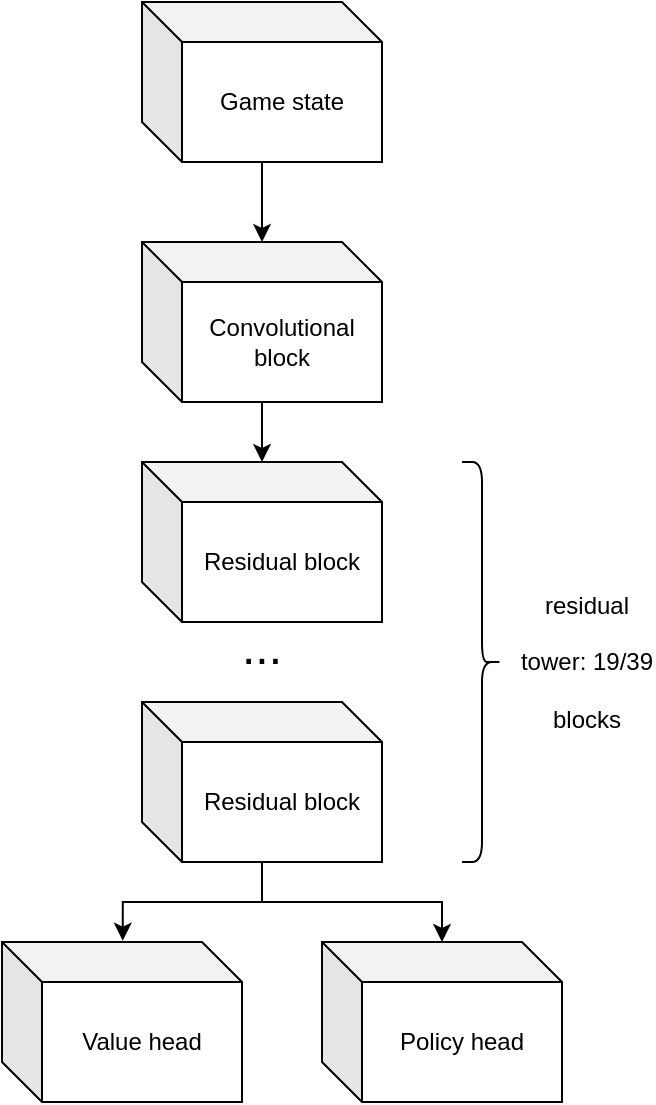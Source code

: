 <mxfile version="16.1.2" type="device" pages="5"><diagram id="RsJqok6jJUy2dufeAXw4" name="network"><mxGraphModel dx="763" dy="1217" grid="1" gridSize="10" guides="1" tooltips="1" connect="1" arrows="1" fold="1" page="1" pageScale="1" pageWidth="850" pageHeight="1100" math="0" shadow="0"><root><mxCell id="JxgKX8vCB8N-vjBcV6Go-0"/><mxCell id="JxgKX8vCB8N-vjBcV6Go-1" parent="JxgKX8vCB8N-vjBcV6Go-0"/><mxCell id="P8_YyilouNfaLgKP0dHh-8" style="edgeStyle=orthogonalEdgeStyle;rounded=0;orthogonalLoop=1;jettySize=auto;html=1;" parent="JxgKX8vCB8N-vjBcV6Go-1" source="MI-Ia_j5H7X2fQmR-a57-5" target="P8_YyilouNfaLgKP0dHh-0" edge="1"><mxGeometry relative="1" as="geometry"/></mxCell><mxCell id="MI-Ia_j5H7X2fQmR-a57-5" value="Game state" style="shape=cube;whiteSpace=wrap;html=1;boundedLbl=1;backgroundOutline=1;darkOpacity=0.05;darkOpacity2=0.1;" parent="JxgKX8vCB8N-vjBcV6Go-1" vertex="1"><mxGeometry x="190" y="40" width="120" height="80" as="geometry"/></mxCell><mxCell id="MI-Ia_j5H7X2fQmR-a57-21" value="..." style="text;html=1;strokeColor=none;fillColor=none;align=center;verticalAlign=bottom;whiteSpace=wrap;rounded=0;fontSize=24;" parent="JxgKX8vCB8N-vjBcV6Go-1" vertex="1"><mxGeometry x="230" y="360" width="40" height="20" as="geometry"/></mxCell><mxCell id="MI-Ia_j5H7X2fQmR-a57-24" value="" style="shape=curlyBracket;whiteSpace=wrap;html=1;rounded=1;fontSize=24;direction=west;" parent="JxgKX8vCB8N-vjBcV6Go-1" vertex="1"><mxGeometry x="350" y="270" width="20" height="200" as="geometry"/></mxCell><mxCell id="MI-Ia_j5H7X2fQmR-a57-25" value="&lt;font style=&quot;font-size: 12px&quot;&gt;residual tower: 19/39&lt;br&gt;blocks&lt;/font&gt;" style="text;html=1;strokeColor=none;fillColor=none;align=center;verticalAlign=bottom;whiteSpace=wrap;rounded=0;fontSize=24;spacing=0;" parent="JxgKX8vCB8N-vjBcV6Go-1" vertex="1"><mxGeometry x="380" y="380" width="65" height="30" as="geometry"/></mxCell><mxCell id="P8_YyilouNfaLgKP0dHh-11" style="edgeStyle=orthogonalEdgeStyle;rounded=0;orthogonalLoop=1;jettySize=auto;html=1;entryX=0.5;entryY=0;entryDx=0;entryDy=0;entryPerimeter=0;" parent="JxgKX8vCB8N-vjBcV6Go-1" source="P8_YyilouNfaLgKP0dHh-0" target="P8_YyilouNfaLgKP0dHh-2" edge="1"><mxGeometry relative="1" as="geometry"/></mxCell><mxCell id="P8_YyilouNfaLgKP0dHh-0" value="Convolutional block" style="shape=cube;whiteSpace=wrap;html=1;boundedLbl=1;backgroundOutline=1;darkOpacity=0.05;darkOpacity2=0.1;" parent="JxgKX8vCB8N-vjBcV6Go-1" vertex="1"><mxGeometry x="190" y="160" width="120" height="80" as="geometry"/></mxCell><mxCell id="P8_YyilouNfaLgKP0dHh-2" value="Residual block" style="shape=cube;whiteSpace=wrap;html=1;boundedLbl=1;backgroundOutline=1;darkOpacity=0.05;darkOpacity2=0.1;" parent="JxgKX8vCB8N-vjBcV6Go-1" vertex="1"><mxGeometry x="190" y="270" width="120" height="80" as="geometry"/></mxCell><mxCell id="P8_YyilouNfaLgKP0dHh-12" style="edgeStyle=orthogonalEdgeStyle;rounded=0;orthogonalLoop=1;jettySize=auto;html=1;entryX=0.503;entryY=-0.008;entryDx=0;entryDy=0;entryPerimeter=0;" parent="JxgKX8vCB8N-vjBcV6Go-1" source="P8_YyilouNfaLgKP0dHh-4" target="P8_YyilouNfaLgKP0dHh-5" edge="1"><mxGeometry relative="1" as="geometry"/></mxCell><mxCell id="P8_YyilouNfaLgKP0dHh-4" value="Residual block" style="shape=cube;whiteSpace=wrap;html=1;boundedLbl=1;backgroundOutline=1;darkOpacity=0.05;darkOpacity2=0.1;" parent="JxgKX8vCB8N-vjBcV6Go-1" vertex="1"><mxGeometry x="190" y="390" width="120" height="80" as="geometry"/></mxCell><mxCell id="P8_YyilouNfaLgKP0dHh-5" value="Value head" style="shape=cube;whiteSpace=wrap;html=1;boundedLbl=1;backgroundOutline=1;darkOpacity=0.05;darkOpacity2=0.1;" parent="JxgKX8vCB8N-vjBcV6Go-1" vertex="1"><mxGeometry x="120" y="510" width="120" height="80" as="geometry"/></mxCell><mxCell id="P8_YyilouNfaLgKP0dHh-14" style="edgeStyle=orthogonalEdgeStyle;rounded=0;orthogonalLoop=1;jettySize=auto;html=1;entryX=0.5;entryY=1;entryDx=0;entryDy=0;entryPerimeter=0;startArrow=classic;startFill=1;endArrow=none;endFill=0;" parent="JxgKX8vCB8N-vjBcV6Go-1" source="P8_YyilouNfaLgKP0dHh-6" target="P8_YyilouNfaLgKP0dHh-4" edge="1"><mxGeometry relative="1" as="geometry"/></mxCell><mxCell id="P8_YyilouNfaLgKP0dHh-6" value="&lt;span style=&quot;font-weight: 400&quot;&gt;Policy head&lt;/span&gt;" style="shape=cube;whiteSpace=wrap;html=1;boundedLbl=1;backgroundOutline=1;darkOpacity=0.05;darkOpacity2=0.1;fontStyle=1" parent="JxgKX8vCB8N-vjBcV6Go-1" vertex="1"><mxGeometry x="280" y="510" width="120" height="80" as="geometry"/></mxCell></root></mxGraphModel></diagram><diagram id="9pwHbQU-sc47L5RpQi05" name="residual-block"><mxGraphModel dx="1717" dy="1012" grid="1" gridSize="10" guides="1" tooltips="1" connect="1" arrows="1" fold="1" page="1" pageScale="1" pageWidth="850" pageHeight="1100" math="0" shadow="0"><root><mxCell id="0"/><mxCell id="1" parent="0"/><mxCell id="vdTDVoKo3amZXjpeeaOo-16" style="edgeStyle=orthogonalEdgeStyle;rounded=0;orthogonalLoop=1;jettySize=auto;html=1;entryX=1;entryY=0.5;entryDx=0;entryDy=0;" parent="1" source="vdTDVoKo3amZXjpeeaOo-2" target="vdTDVoKo3amZXjpeeaOo-14" edge="1"><mxGeometry relative="1" as="geometry"><Array as="points"><mxPoint x="350" y="150"/><mxPoint x="350" y="560"/></Array></mxGeometry></mxCell><mxCell id="bFnNVhesx5X6vFU3ZQjI-2" style="edgeStyle=orthogonalEdgeStyle;rounded=0;orthogonalLoop=1;jettySize=auto;html=1;entryX=0.5;entryY=0;entryDx=0;entryDy=0;" edge="1" parent="1" source="vdTDVoKo3amZXjpeeaOo-2" target="vdTDVoKo3amZXjpeeaOo-4"><mxGeometry relative="1" as="geometry"/></mxCell><mxCell id="vdTDVoKo3amZXjpeeaOo-2" value="Input" style="shape=cube;whiteSpace=wrap;html=1;boundedLbl=1;backgroundOutline=1;darkOpacity=0.05;darkOpacity2=0.1;" parent="1" vertex="1"><mxGeometry x="190" y="110" width="120" height="80" as="geometry"/></mxCell><mxCell id="vdTDVoKo3amZXjpeeaOo-7" style="edgeStyle=orthogonalEdgeStyle;rounded=0;orthogonalLoop=1;jettySize=auto;html=1;entryX=0.5;entryY=0;entryDx=0;entryDy=0;" parent="1" source="vdTDVoKo3amZXjpeeaOo-4" target="vdTDVoKo3amZXjpeeaOo-6" edge="1"><mxGeometry relative="1" as="geometry"/></mxCell><mxCell id="vdTDVoKo3amZXjpeeaOo-4" value="256 convolutional filters (3x3x1)" style="rounded=1;whiteSpace=wrap;html=1;" parent="1" vertex="1"><mxGeometry x="180" y="210" width="140" height="60" as="geometry"/></mxCell><mxCell id="vdTDVoKo3amZXjpeeaOo-11" style="edgeStyle=orthogonalEdgeStyle;rounded=0;orthogonalLoop=1;jettySize=auto;html=1;entryX=0.5;entryY=0;entryDx=0;entryDy=0;" parent="1" source="vdTDVoKo3amZXjpeeaOo-6" target="vdTDVoKo3amZXjpeeaOo-10" edge="1"><mxGeometry relative="1" as="geometry"/></mxCell><mxCell id="vdTDVoKo3amZXjpeeaOo-6" value="Batch normalization" style="rounded=1;whiteSpace=wrap;html=1;" parent="1" vertex="1"><mxGeometry x="180" y="290" width="140" height="60" as="geometry"/></mxCell><mxCell id="vdTDVoKo3amZXjpeeaOo-13" style="edgeStyle=orthogonalEdgeStyle;rounded=0;orthogonalLoop=1;jettySize=auto;html=1;entryX=0.5;entryY=0;entryDx=0;entryDy=0;" parent="1" source="vdTDVoKo3amZXjpeeaOo-10" target="vdTDVoKo3amZXjpeeaOo-12" edge="1"><mxGeometry relative="1" as="geometry"/></mxCell><mxCell id="vdTDVoKo3amZXjpeeaOo-10" value="256 convolutional filters (3x3x1)" style="rounded=1;whiteSpace=wrap;html=1;" parent="1" vertex="1"><mxGeometry x="180" y="370" width="140" height="60" as="geometry"/></mxCell><mxCell id="vdTDVoKo3amZXjpeeaOo-15" style="edgeStyle=orthogonalEdgeStyle;rounded=0;orthogonalLoop=1;jettySize=auto;html=1;entryX=0.5;entryY=0;entryDx=0;entryDy=0;" parent="1" source="vdTDVoKo3amZXjpeeaOo-12" target="vdTDVoKo3amZXjpeeaOo-14" edge="1"><mxGeometry relative="1" as="geometry"/></mxCell><mxCell id="vdTDVoKo3amZXjpeeaOo-12" value="Batch normalization" style="rounded=1;whiteSpace=wrap;html=1;" parent="1" vertex="1"><mxGeometry x="180" y="450" width="140" height="60" as="geometry"/></mxCell><mxCell id="vdTDVoKo3amZXjpeeaOo-18" style="edgeStyle=orthogonalEdgeStyle;rounded=0;orthogonalLoop=1;jettySize=auto;html=1;entryX=0.5;entryY=0;entryDx=0;entryDy=0;" parent="1" source="vdTDVoKo3amZXjpeeaOo-14" target="vdTDVoKo3amZXjpeeaOo-17" edge="1"><mxGeometry relative="1" as="geometry"/></mxCell><mxCell id="vdTDVoKo3amZXjpeeaOo-14" value="Skip connection" style="rounded=1;whiteSpace=wrap;html=1;" parent="1" vertex="1"><mxGeometry x="180" y="530" width="140" height="60" as="geometry"/></mxCell><mxCell id="vdTDVoKo3amZXjpeeaOo-17" value="Rectifier non-linearity" style="rounded=1;whiteSpace=wrap;html=1;" parent="1" vertex="1"><mxGeometry x="180" y="610" width="140" height="60" as="geometry"/></mxCell></root></mxGraphModel></diagram><diagram id="IomBFbxt4OMSUrKD2GlC" name="policy-head"><mxGraphModel dx="1421" dy="837" grid="1" gridSize="10" guides="1" tooltips="1" connect="1" arrows="1" fold="1" page="1" pageScale="1" pageWidth="850" pageHeight="1100" math="0" shadow="0"><root><mxCell id="6DM8MrbksEd4-q-nw9Iw-0"/><mxCell id="6DM8MrbksEd4-q-nw9Iw-1" parent="6DM8MrbksEd4-q-nw9Iw-0"/><mxCell id="MHEUnfuYh6puUPM1Q5zu-0" style="edgeStyle=orthogonalEdgeStyle;rounded=0;orthogonalLoop=1;jettySize=auto;html=1;entryX=0.5;entryY=0;entryDx=0;entryDy=0;" parent="6DM8MrbksEd4-q-nw9Iw-1" source="MHEUnfuYh6puUPM1Q5zu-1" target="MHEUnfuYh6puUPM1Q5zu-6" edge="1"><mxGeometry relative="1" as="geometry"/></mxCell><mxCell id="MHEUnfuYh6puUPM1Q5zu-1" value="2 convolutional filters (1x1)" style="rounded=1;whiteSpace=wrap;html=1;" parent="6DM8MrbksEd4-q-nw9Iw-1" vertex="1"><mxGeometry x="180" y="210" width="140" height="60" as="geometry"/></mxCell><mxCell id="MHEUnfuYh6puUPM1Q5zu-2" style="edgeStyle=orthogonalEdgeStyle;rounded=0;orthogonalLoop=1;jettySize=auto;html=1;entryX=0.5;entryY=0;entryDx=0;entryDy=0;" parent="6DM8MrbksEd4-q-nw9Iw-1" source="MHEUnfuYh6puUPM1Q5zu-4" target="MHEUnfuYh6puUPM1Q5zu-1" edge="1"><mxGeometry relative="1" as="geometry"/></mxCell><mxCell id="MHEUnfuYh6puUPM1Q5zu-4" value="Input" style="shape=cube;whiteSpace=wrap;html=1;boundedLbl=1;backgroundOutline=1;darkOpacity=0.05;darkOpacity2=0.1;" parent="6DM8MrbksEd4-q-nw9Iw-1" vertex="1"><mxGeometry x="190" y="110" width="120" height="80" as="geometry"/></mxCell><mxCell id="MHEUnfuYh6puUPM1Q5zu-5" style="edgeStyle=orthogonalEdgeStyle;rounded=0;orthogonalLoop=1;jettySize=auto;html=1;entryX=0.5;entryY=0;entryDx=0;entryDy=0;" parent="6DM8MrbksEd4-q-nw9Iw-1" source="MHEUnfuYh6puUPM1Q5zu-6" target="MHEUnfuYh6puUPM1Q5zu-8" edge="1"><mxGeometry relative="1" as="geometry"/></mxCell><mxCell id="MHEUnfuYh6puUPM1Q5zu-6" value="Batch normalization" style="rounded=1;whiteSpace=wrap;html=1;" parent="6DM8MrbksEd4-q-nw9Iw-1" vertex="1"><mxGeometry x="180" y="290" width="140" height="60" as="geometry"/></mxCell><mxCell id="MHEUnfuYh6puUPM1Q5zu-7" style="edgeStyle=orthogonalEdgeStyle;rounded=0;orthogonalLoop=1;jettySize=auto;html=1;entryX=0.5;entryY=0;entryDx=0;entryDy=0;" parent="6DM8MrbksEd4-q-nw9Iw-1" source="MHEUnfuYh6puUPM1Q5zu-8" target="MHEUnfuYh6puUPM1Q5zu-10" edge="1"><mxGeometry relative="1" as="geometry"/></mxCell><mxCell id="MHEUnfuYh6puUPM1Q5zu-8" value="Rectifier non-linearity" style="rounded=1;whiteSpace=wrap;html=1;" parent="6DM8MrbksEd4-q-nw9Iw-1" vertex="1"><mxGeometry x="180" y="370" width="140" height="60" as="geometry"/></mxCell><mxCell id="MHEUnfuYh6puUPM1Q5zu-9" style="edgeStyle=orthogonalEdgeStyle;rounded=0;orthogonalLoop=1;jettySize=auto;html=1;entryX=0.5;entryY=0;entryDx=0;entryDy=0;" parent="6DM8MrbksEd4-q-nw9Iw-1" source="MHEUnfuYh6puUPM1Q5zu-10" target="MHEUnfuYh6puUPM1Q5zu-12" edge="1"><mxGeometry relative="1" as="geometry"/></mxCell><mxCell id="MHEUnfuYh6puUPM1Q5zu-10" value="Fully connected layer" style="rounded=1;whiteSpace=wrap;html=1;" parent="6DM8MrbksEd4-q-nw9Iw-1" vertex="1"><mxGeometry x="180" y="450" width="140" height="60" as="geometry"/></mxCell><mxCell id="MHEUnfuYh6puUPM1Q5zu-12" value="Move probabilities &lt;i&gt;p&lt;/i&gt;" style="rounded=1;whiteSpace=wrap;html=1;" parent="6DM8MrbksEd4-q-nw9Iw-1" vertex="1"><mxGeometry x="180" y="530" width="140" height="60" as="geometry"/></mxCell></root></mxGraphModel></diagram><diagram id="7JCjPxRDiTe0KzmbEH3a" name="value-head"><mxGraphModel dx="2060" dy="1214" grid="1" gridSize="10" guides="1" tooltips="1" connect="1" arrows="1" fold="1" page="1" pageScale="1" pageWidth="850" pageHeight="1100" math="0" shadow="0"><root><mxCell id="Oj6mYAlTULnSsJXmkrUe-0"/><mxCell id="Oj6mYAlTULnSsJXmkrUe-1" parent="Oj6mYAlTULnSsJXmkrUe-0"/><mxCell id="qMW0zUf3Vm972qDSCWuU-6" style="edgeStyle=orthogonalEdgeStyle;rounded=0;orthogonalLoop=1;jettySize=auto;html=1;entryX=0.5;entryY=0;entryDx=0;entryDy=0;" parent="Oj6mYAlTULnSsJXmkrUe-1" edge="1"><mxGeometry relative="1" as="geometry"><mxPoint x="250" y="510" as="sourcePoint"/><mxPoint x="250" y="550" as="targetPoint"/></mxGeometry></mxCell><mxCell id="_NwdBtPfDwFWpdOwq7ds-1" style="edgeStyle=orthogonalEdgeStyle;rounded=0;orthogonalLoop=1;jettySize=auto;html=1;entryX=0.5;entryY=0;entryDx=0;entryDy=0;" parent="Oj6mYAlTULnSsJXmkrUe-1" source="qMW0zUf3Vm972qDSCWuU-10" target="7UAKBnuHW3PsNw5phyal-14" edge="1"><mxGeometry relative="1" as="geometry"/></mxCell><mxCell id="qMW0zUf3Vm972qDSCWuU-10" value="Move probabilities" style="rounded=1;whiteSpace=wrap;html=1;" parent="Oj6mYAlTULnSsJXmkrUe-1" vertex="1"><mxGeometry x="180" y="570" width="140" height="50" as="geometry"/></mxCell><mxCell id="7UAKBnuHW3PsNw5phyal-0" style="edgeStyle=orthogonalEdgeStyle;rounded=0;orthogonalLoop=1;jettySize=auto;html=1;entryX=0.5;entryY=0;entryDx=0;entryDy=0;" parent="Oj6mYAlTULnSsJXmkrUe-1" source="7UAKBnuHW3PsNw5phyal-1" target="7UAKBnuHW3PsNw5phyal-6" edge="1"><mxGeometry relative="1" as="geometry"/></mxCell><mxCell id="7UAKBnuHW3PsNw5phyal-1" value="1 convolutional filter (1x1)" style="rounded=1;whiteSpace=wrap;html=1;" parent="Oj6mYAlTULnSsJXmkrUe-1" vertex="1"><mxGeometry x="180" y="220" width="140" height="50" as="geometry"/></mxCell><mxCell id="7UAKBnuHW3PsNw5phyal-2" style="edgeStyle=orthogonalEdgeStyle;rounded=0;orthogonalLoop=1;jettySize=auto;html=1;entryX=0.5;entryY=0;entryDx=0;entryDy=0;" parent="Oj6mYAlTULnSsJXmkrUe-1" source="7UAKBnuHW3PsNw5phyal-4" target="7UAKBnuHW3PsNw5phyal-1" edge="1"><mxGeometry relative="1" as="geometry"/></mxCell><mxCell id="7UAKBnuHW3PsNw5phyal-4" value="Input" style="shape=cube;whiteSpace=wrap;html=1;boundedLbl=1;backgroundOutline=1;darkOpacity=0.05;darkOpacity2=0.1;" parent="Oj6mYAlTULnSsJXmkrUe-1" vertex="1"><mxGeometry x="190" y="120" width="120" height="80" as="geometry"/></mxCell><mxCell id="7UAKBnuHW3PsNw5phyal-5" style="edgeStyle=orthogonalEdgeStyle;rounded=0;orthogonalLoop=1;jettySize=auto;html=1;entryX=0.5;entryY=0;entryDx=0;entryDy=0;" parent="Oj6mYAlTULnSsJXmkrUe-1" source="7UAKBnuHW3PsNw5phyal-6" target="7UAKBnuHW3PsNw5phyal-8" edge="1"><mxGeometry relative="1" as="geometry"/></mxCell><mxCell id="7UAKBnuHW3PsNw5phyal-6" value="Batch normalization" style="rounded=1;whiteSpace=wrap;html=1;" parent="Oj6mYAlTULnSsJXmkrUe-1" vertex="1"><mxGeometry x="180" y="290" width="140" height="50" as="geometry"/></mxCell><mxCell id="_NwdBtPfDwFWpdOwq7ds-0" style="edgeStyle=orthogonalEdgeStyle;rounded=0;orthogonalLoop=1;jettySize=auto;html=1;entryX=0.5;entryY=0;entryDx=0;entryDy=0;" parent="Oj6mYAlTULnSsJXmkrUe-1" source="7UAKBnuHW3PsNw5phyal-8" target="7UAKBnuHW3PsNw5phyal-10" edge="1"><mxGeometry relative="1" as="geometry"/></mxCell><mxCell id="7UAKBnuHW3PsNw5phyal-8" value="Rectifier non-linearity" style="rounded=1;whiteSpace=wrap;html=1;" parent="Oj6mYAlTULnSsJXmkrUe-1" vertex="1"><mxGeometry x="180" y="360" width="140" height="50" as="geometry"/></mxCell><mxCell id="7UAKBnuHW3PsNw5phyal-9" style="edgeStyle=orthogonalEdgeStyle;rounded=0;orthogonalLoop=1;jettySize=auto;html=1;entryX=0.5;entryY=0;entryDx=0;entryDy=0;" parent="Oj6mYAlTULnSsJXmkrUe-1" source="7UAKBnuHW3PsNw5phyal-10" target="7UAKBnuHW3PsNw5phyal-12" edge="1"><mxGeometry relative="1" as="geometry"/></mxCell><mxCell id="7UAKBnuHW3PsNw5phyal-10" value="Fully connected layer" style="rounded=1;whiteSpace=wrap;html=1;" parent="Oj6mYAlTULnSsJXmkrUe-1" vertex="1"><mxGeometry x="180" y="430" width="140" height="50" as="geometry"/></mxCell><mxCell id="_fiNtDR8ZMKzqN9G86qK-0" style="edgeStyle=orthogonalEdgeStyle;rounded=0;orthogonalLoop=1;jettySize=auto;html=1;entryX=0.5;entryY=0;entryDx=0;entryDy=0;" edge="1" parent="Oj6mYAlTULnSsJXmkrUe-1" source="7UAKBnuHW3PsNw5phyal-12" target="qMW0zUf3Vm972qDSCWuU-10"><mxGeometry relative="1" as="geometry"/></mxCell><mxCell id="7UAKBnuHW3PsNw5phyal-12" value="Rectifier non-linearity" style="rounded=1;whiteSpace=wrap;html=1;" parent="Oj6mYAlTULnSsJXmkrUe-1" vertex="1"><mxGeometry x="180" y="500" width="140" height="50" as="geometry"/></mxCell><mxCell id="7UAKBnuHW3PsNw5phyal-13" style="edgeStyle=orthogonalEdgeStyle;rounded=0;orthogonalLoop=1;jettySize=auto;html=1;entryX=0.5;entryY=0;entryDx=0;entryDy=0;" parent="Oj6mYAlTULnSsJXmkrUe-1" source="7UAKBnuHW3PsNw5phyal-14" target="7UAKBnuHW3PsNw5phyal-15" edge="1"><mxGeometry relative="1" as="geometry"/></mxCell><mxCell id="7UAKBnuHW3PsNw5phyal-14" value="Fully connected layer" style="rounded=1;whiteSpace=wrap;html=1;" parent="Oj6mYAlTULnSsJXmkrUe-1" vertex="1"><mxGeometry x="180" y="640" width="140" height="50" as="geometry"/></mxCell><mxCell id="_fiNtDR8ZMKzqN9G86qK-2" style="edgeStyle=orthogonalEdgeStyle;rounded=0;orthogonalLoop=1;jettySize=auto;html=1;entryX=0.5;entryY=0;entryDx=0;entryDy=0;" edge="1" parent="Oj6mYAlTULnSsJXmkrUe-1" source="7UAKBnuHW3PsNw5phyal-15" target="_fiNtDR8ZMKzqN9G86qK-1"><mxGeometry relative="1" as="geometry"/></mxCell><mxCell id="7UAKBnuHW3PsNw5phyal-15" value="Tanh non-linearity" style="rounded=1;whiteSpace=wrap;html=1;" parent="Oj6mYAlTULnSsJXmkrUe-1" vertex="1"><mxGeometry x="180" y="710" width="140" height="50" as="geometry"/></mxCell><mxCell id="_fiNtDR8ZMKzqN9G86qK-1" value="Value &lt;i&gt;v&lt;/i&gt;" style="rounded=1;whiteSpace=wrap;html=1;" vertex="1" parent="Oj6mYAlTULnSsJXmkrUe-1"><mxGeometry x="180" y="780" width="140" height="50" as="geometry"/></mxCell></root></mxGraphModel></diagram><diagram id="KQ3vlBFd9fhcY43ytkf6" name="Page-5"><mxGraphModel dx="763" dy="1217" grid="1" gridSize="10" guides="1" tooltips="1" connect="1" arrows="1" fold="1" page="1" pageScale="1" pageWidth="850" pageHeight="1100" math="0" shadow="0"><root><mxCell id="NrK1ph-FqJJcbRK4FlQ_-0"/><mxCell id="NrK1ph-FqJJcbRK4FlQ_-1" parent="NrK1ph-FqJJcbRK4FlQ_-0"/></root></mxGraphModel></diagram></mxfile>